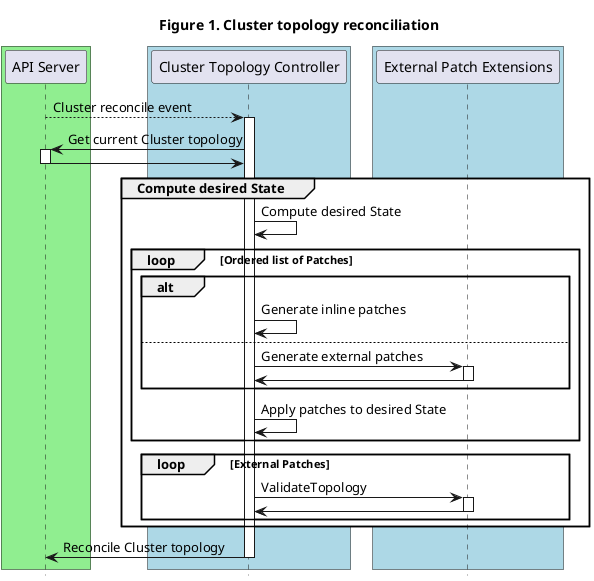 @startuml
title Figure 1. Cluster topology reconciliation


' -- GROUPS START ---

box #LightGreen
participant "API Server"
end box

box #LightBlue
participant "Cluster Topology Controller"
end box

box #LightBlue
participant "External Patch Extensions"
end box

' -- GROUPS END ---

"API Server" --> "Cluster Topology Controller": Cluster reconcile event
activate "Cluster Topology Controller"

"Cluster Topology Controller" -> "API Server": Get current Cluster topology
activate "API Server"
"API Server" -> "Cluster Topology Controller":
deactivate "API Server"

group #white Compute desired State
  "Cluster Topology Controller" -> "Cluster Topology Controller": Compute desired State
  loop Ordered list of Patches
    alt
      "Cluster Topology Controller" -> "Cluster Topology Controller": Generate inline patches
    else
      "Cluster Topology Controller" -> "External Patch Extensions": Generate external patches
      activate "External Patch Extensions"
      "External Patch Extensions" -> "Cluster Topology Controller":
      deactivate "External Patch Extensions"
    end
    "Cluster Topology Controller" -> "Cluster Topology Controller": Apply patches to desired State
  end loop

  loop External Patches
    "Cluster Topology Controller" -> "External Patch Extensions": ValidateTopology
    activate "External Patch Extensions"
    "External Patch Extensions" -> "Cluster Topology Controller":
    deactivate "External Patch Extensions"
  end loop
end group

"Cluster Topology Controller" -> "API Server": Reconcile Cluster topology

deactivate "Cluster Topology Controller"

hide footbox
@enduml
